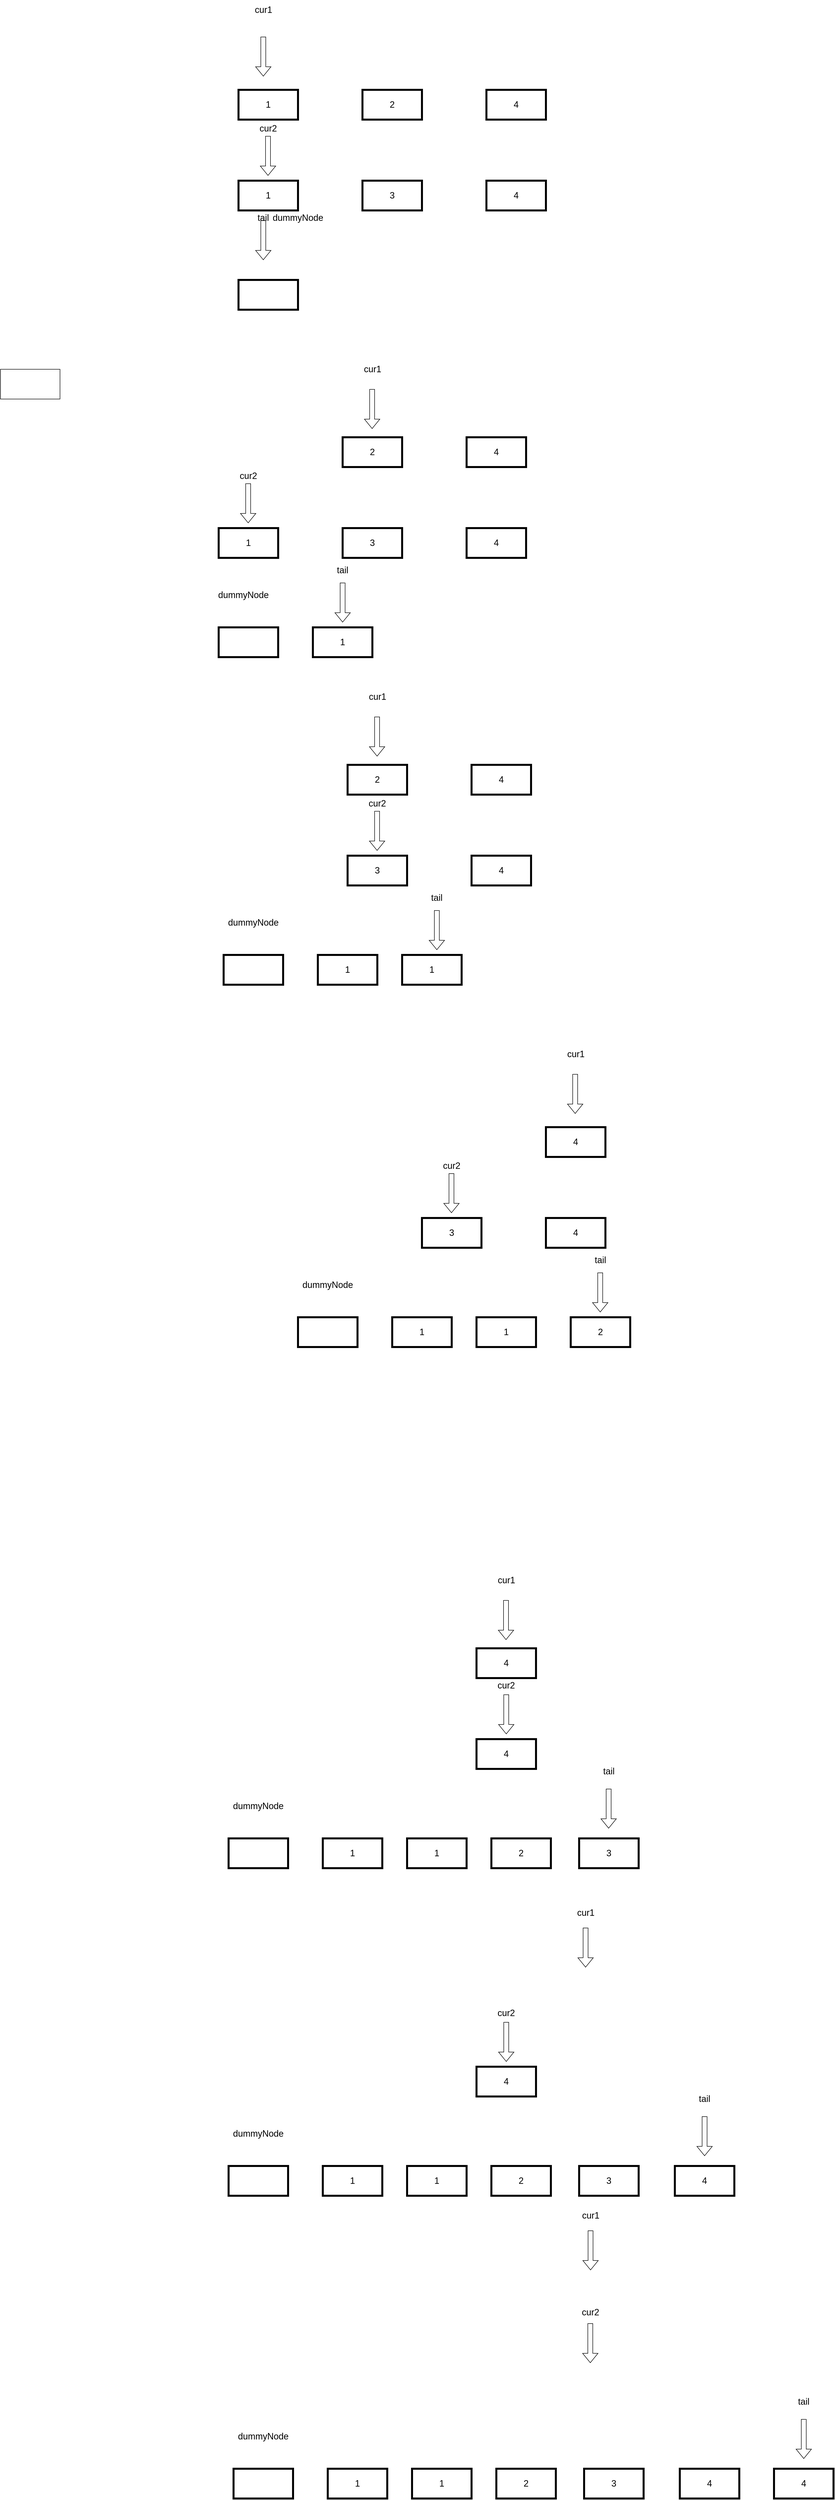 <mxfile version="20.8.16" type="device"><diagram name="第 1 页" id="DmGPangZC_1m4bBD7_BW"><mxGraphModel dx="2245" dy="2037" grid="1" gridSize="10" guides="1" tooltips="1" connect="1" arrows="1" fold="1" page="1" pageScale="1" pageWidth="827" pageHeight="1169" math="0" shadow="0"><root><mxCell id="0"/><mxCell id="1" parent="0"/><mxCell id="u8QXOdit0xn1W-QlgT4M-1" value="&lt;font style=&quot;font-size: 18px;&quot;&gt;1&lt;/font&gt;" style="rounded=0;whiteSpace=wrap;html=1;fillColor=none;strokeWidth=4;" parent="1" vertex="1"><mxGeometry x="210" y="660" width="120" height="60" as="geometry"/></mxCell><mxCell id="u8QXOdit0xn1W-QlgT4M-2" value="&lt;font style=&quot;font-size: 18px;&quot;&gt;2&lt;/font&gt;" style="rounded=0;whiteSpace=wrap;html=1;fillColor=none;strokeWidth=4;" parent="1" vertex="1"><mxGeometry x="270" y="277" width="120" height="60" as="geometry"/></mxCell><mxCell id="u8QXOdit0xn1W-QlgT4M-3" value="&lt;font style=&quot;font-size: 18px;&quot;&gt;4&lt;/font&gt;" style="rounded=0;whiteSpace=wrap;html=1;fillColor=none;strokeWidth=4;" parent="1" vertex="1"><mxGeometry x="520" y="277" width="120" height="60" as="geometry"/></mxCell><mxCell id="u8QXOdit0xn1W-QlgT4M-5" value="&lt;font style=&quot;font-size: 18px;&quot;&gt;1&lt;/font&gt;" style="rounded=0;whiteSpace=wrap;html=1;fillColor=none;strokeWidth=4;" parent="1" vertex="1"><mxGeometry x="20" y="460" width="120" height="60" as="geometry"/></mxCell><mxCell id="u8QXOdit0xn1W-QlgT4M-6" value="&lt;font style=&quot;font-size: 18px;&quot;&gt;3&lt;/font&gt;" style="rounded=0;whiteSpace=wrap;html=1;fillColor=none;strokeWidth=4;" parent="1" vertex="1"><mxGeometry x="270" y="460" width="120" height="60" as="geometry"/></mxCell><mxCell id="u8QXOdit0xn1W-QlgT4M-7" value="&lt;font style=&quot;font-size: 18px;&quot;&gt;4&lt;/font&gt;" style="rounded=0;whiteSpace=wrap;html=1;fillColor=none;strokeWidth=4;" parent="1" vertex="1"><mxGeometry x="520" y="460" width="120" height="60" as="geometry"/></mxCell><mxCell id="u8QXOdit0xn1W-QlgT4M-14" value="" style="shape=flexArrow;endArrow=classic;html=1;rounded=0;fontSize=18;" parent="1" edge="1"><mxGeometry width="50" height="50" relative="1" as="geometry"><mxPoint x="329.5" y="180" as="sourcePoint"/><mxPoint x="329.5" y="260" as="targetPoint"/></mxGeometry></mxCell><mxCell id="u8QXOdit0xn1W-QlgT4M-16" value="cur1" style="text;html=1;align=center;verticalAlign=middle;resizable=0;points=[];autosize=1;strokeColor=none;fillColor=none;fontSize=18;" parent="1" vertex="1"><mxGeometry x="300" y="120" width="60" height="40" as="geometry"/></mxCell><mxCell id="u8QXOdit0xn1W-QlgT4M-17" value="" style="shape=flexArrow;endArrow=classic;html=1;rounded=0;fontSize=18;" parent="1" edge="1"><mxGeometry width="50" height="50" relative="1" as="geometry"><mxPoint x="79.5" y="370" as="sourcePoint"/><mxPoint x="79.5" y="450" as="targetPoint"/></mxGeometry></mxCell><mxCell id="u8QXOdit0xn1W-QlgT4M-18" value="cur2" style="text;strokeColor=none;align=center;fillColor=none;html=1;verticalAlign=middle;whiteSpace=wrap;rounded=0;fontSize=18;" parent="1" vertex="1"><mxGeometry x="50" y="340" width="60" height="30" as="geometry"/></mxCell><mxCell id="u8QXOdit0xn1W-QlgT4M-19" value="" style="rounded=0;whiteSpace=wrap;html=1;fillColor=none;strokeWidth=4;" parent="1" vertex="1"><mxGeometry x="20" y="660" width="120" height="60" as="geometry"/></mxCell><mxCell id="u8QXOdit0xn1W-QlgT4M-25" value="" style="shape=flexArrow;endArrow=classic;html=1;rounded=0;fontSize=18;" parent="1" edge="1"><mxGeometry width="50" height="50" relative="1" as="geometry"><mxPoint x="270" y="570" as="sourcePoint"/><mxPoint x="270" y="650" as="targetPoint"/></mxGeometry></mxCell><mxCell id="u8QXOdit0xn1W-QlgT4M-26" value="tail" style="text;strokeColor=none;align=center;fillColor=none;html=1;verticalAlign=middle;whiteSpace=wrap;rounded=0;fontSize=18;" parent="1" vertex="1"><mxGeometry x="240" y="530" width="60" height="30" as="geometry"/></mxCell><mxCell id="u8QXOdit0xn1W-QlgT4M-63" value="&lt;font style=&quot;font-size: 18px;&quot;&gt;1&lt;/font&gt;" style="rounded=0;whiteSpace=wrap;html=1;fillColor=none;strokeWidth=4;" parent="1" vertex="1"><mxGeometry x="220" y="1320" width="120" height="60" as="geometry"/></mxCell><mxCell id="u8QXOdit0xn1W-QlgT4M-64" value="&lt;font style=&quot;font-size: 18px;&quot;&gt;2&lt;/font&gt;" style="rounded=0;whiteSpace=wrap;html=1;fillColor=none;strokeWidth=4;" parent="1" vertex="1"><mxGeometry x="280" y="937" width="120" height="60" as="geometry"/></mxCell><mxCell id="u8QXOdit0xn1W-QlgT4M-65" value="&lt;font style=&quot;font-size: 18px;&quot;&gt;4&lt;/font&gt;" style="rounded=0;whiteSpace=wrap;html=1;fillColor=none;strokeWidth=4;" parent="1" vertex="1"><mxGeometry x="530" y="937" width="120" height="60" as="geometry"/></mxCell><mxCell id="u8QXOdit0xn1W-QlgT4M-66" value="&lt;font style=&quot;font-size: 18px;&quot;&gt;1&lt;/font&gt;" style="rounded=0;whiteSpace=wrap;html=1;fillColor=none;strokeWidth=4;" parent="1" vertex="1"><mxGeometry x="390" y="1320" width="120" height="60" as="geometry"/></mxCell><mxCell id="u8QXOdit0xn1W-QlgT4M-67" value="&lt;font style=&quot;font-size: 18px;&quot;&gt;3&lt;/font&gt;" style="rounded=0;whiteSpace=wrap;html=1;fillColor=none;strokeWidth=4;" parent="1" vertex="1"><mxGeometry x="280" y="1120" width="120" height="60" as="geometry"/></mxCell><mxCell id="u8QXOdit0xn1W-QlgT4M-68" value="&lt;font style=&quot;font-size: 18px;&quot;&gt;4&lt;/font&gt;" style="rounded=0;whiteSpace=wrap;html=1;fillColor=none;strokeWidth=4;" parent="1" vertex="1"><mxGeometry x="530" y="1120" width="120" height="60" as="geometry"/></mxCell><mxCell id="u8QXOdit0xn1W-QlgT4M-69" value="" style="shape=flexArrow;endArrow=classic;html=1;rounded=0;fontSize=18;" parent="1" edge="1"><mxGeometry width="50" height="50" relative="1" as="geometry"><mxPoint x="339.5" y="840" as="sourcePoint"/><mxPoint x="339.5" y="920" as="targetPoint"/></mxGeometry></mxCell><mxCell id="u8QXOdit0xn1W-QlgT4M-70" value="cur1" style="text;html=1;align=center;verticalAlign=middle;resizable=0;points=[];autosize=1;strokeColor=none;fillColor=none;fontSize=18;" parent="1" vertex="1"><mxGeometry x="310" y="780" width="60" height="40" as="geometry"/></mxCell><mxCell id="u8QXOdit0xn1W-QlgT4M-71" value="" style="shape=flexArrow;endArrow=classic;html=1;rounded=0;fontSize=18;" parent="1" edge="1"><mxGeometry width="50" height="50" relative="1" as="geometry"><mxPoint x="339.5" y="1030" as="sourcePoint"/><mxPoint x="339.5" y="1110" as="targetPoint"/></mxGeometry></mxCell><mxCell id="u8QXOdit0xn1W-QlgT4M-72" value="cur2" style="text;strokeColor=none;align=center;fillColor=none;html=1;verticalAlign=middle;whiteSpace=wrap;rounded=0;fontSize=18;" parent="1" vertex="1"><mxGeometry x="310" y="1000" width="60" height="30" as="geometry"/></mxCell><mxCell id="u8QXOdit0xn1W-QlgT4M-73" value="" style="rounded=0;whiteSpace=wrap;html=1;fillColor=none;strokeWidth=4;" parent="1" vertex="1"><mxGeometry x="30" y="1320" width="120" height="60" as="geometry"/></mxCell><mxCell id="u8QXOdit0xn1W-QlgT4M-74" value="" style="shape=flexArrow;endArrow=classic;html=1;rounded=0;fontSize=18;" parent="1" edge="1"><mxGeometry width="50" height="50" relative="1" as="geometry"><mxPoint x="460" y="1230" as="sourcePoint"/><mxPoint x="460" y="1310" as="targetPoint"/></mxGeometry></mxCell><mxCell id="u8QXOdit0xn1W-QlgT4M-75" value="tail" style="text;strokeColor=none;align=center;fillColor=none;html=1;verticalAlign=middle;whiteSpace=wrap;rounded=0;fontSize=18;" parent="1" vertex="1"><mxGeometry x="430" y="1190" width="60" height="30" as="geometry"/></mxCell><mxCell id="u8QXOdit0xn1W-QlgT4M-76" value="&lt;font style=&quot;font-size: 18px;&quot;&gt;1&lt;/font&gt;" style="rounded=0;whiteSpace=wrap;html=1;fillColor=none;strokeWidth=4;" parent="1" vertex="1"><mxGeometry x="230" y="3100" width="120" height="60" as="geometry"/></mxCell><mxCell id="u8QXOdit0xn1W-QlgT4M-77" value="&lt;font style=&quot;font-size: 18px;&quot;&gt;2&lt;/font&gt;" style="rounded=0;whiteSpace=wrap;html=1;fillColor=none;strokeWidth=4;" parent="1" vertex="1"><mxGeometry x="570" y="3100" width="120" height="60" as="geometry"/></mxCell><mxCell id="u8QXOdit0xn1W-QlgT4M-78" value="&lt;font style=&quot;font-size: 18px;&quot;&gt;4&lt;/font&gt;" style="rounded=0;whiteSpace=wrap;html=1;fillColor=none;strokeWidth=4;" parent="1" vertex="1"><mxGeometry x="540" y="2717" width="120" height="60" as="geometry"/></mxCell><mxCell id="u8QXOdit0xn1W-QlgT4M-79" value="&lt;font style=&quot;font-size: 18px;&quot;&gt;1&lt;/font&gt;" style="rounded=0;whiteSpace=wrap;html=1;fillColor=none;strokeWidth=4;" parent="1" vertex="1"><mxGeometry x="400" y="3100" width="120" height="60" as="geometry"/></mxCell><mxCell id="u8QXOdit0xn1W-QlgT4M-80" value="&lt;font style=&quot;font-size: 18px;&quot;&gt;3&lt;/font&gt;" style="rounded=0;whiteSpace=wrap;html=1;fillColor=none;strokeWidth=4;" parent="1" vertex="1"><mxGeometry x="747" y="3100" width="120" height="60" as="geometry"/></mxCell><mxCell id="u8QXOdit0xn1W-QlgT4M-81" value="&lt;font style=&quot;font-size: 18px;&quot;&gt;4&lt;/font&gt;" style="rounded=0;whiteSpace=wrap;html=1;fillColor=none;strokeWidth=4;" parent="1" vertex="1"><mxGeometry x="540" y="2900" width="120" height="60" as="geometry"/></mxCell><mxCell id="u8QXOdit0xn1W-QlgT4M-82" value="" style="shape=flexArrow;endArrow=classic;html=1;rounded=0;fontSize=18;" parent="1" edge="1"><mxGeometry width="50" height="50" relative="1" as="geometry"><mxPoint x="599.5" y="2620" as="sourcePoint"/><mxPoint x="599.5" y="2700" as="targetPoint"/></mxGeometry></mxCell><mxCell id="u8QXOdit0xn1W-QlgT4M-83" value="cur1" style="text;html=1;align=center;verticalAlign=middle;resizable=0;points=[];autosize=1;strokeColor=none;fillColor=none;fontSize=18;" parent="1" vertex="1"><mxGeometry x="570" y="2560" width="60" height="40" as="geometry"/></mxCell><mxCell id="u8QXOdit0xn1W-QlgT4M-84" value="" style="shape=flexArrow;endArrow=classic;html=1;rounded=0;fontSize=18;" parent="1" edge="1"><mxGeometry width="50" height="50" relative="1" as="geometry"><mxPoint x="600" y="2810" as="sourcePoint"/><mxPoint x="600" y="2890" as="targetPoint"/></mxGeometry></mxCell><mxCell id="u8QXOdit0xn1W-QlgT4M-85" value="cur2" style="text;strokeColor=none;align=center;fillColor=none;html=1;verticalAlign=middle;whiteSpace=wrap;rounded=0;fontSize=18;" parent="1" vertex="1"><mxGeometry x="570" y="2777" width="60" height="30" as="geometry"/></mxCell><mxCell id="u8QXOdit0xn1W-QlgT4M-86" value="" style="rounded=0;whiteSpace=wrap;html=1;fillColor=none;strokeWidth=4;" parent="1" vertex="1"><mxGeometry x="40" y="3100" width="120" height="60" as="geometry"/></mxCell><mxCell id="u8QXOdit0xn1W-QlgT4M-87" value="" style="shape=flexArrow;endArrow=classic;html=1;rounded=0;fontSize=18;" parent="1" edge="1"><mxGeometry width="50" height="50" relative="1" as="geometry"><mxPoint x="806.5" y="3000" as="sourcePoint"/><mxPoint x="806.5" y="3080" as="targetPoint"/></mxGeometry></mxCell><mxCell id="u8QXOdit0xn1W-QlgT4M-88" value="tail" style="text;strokeColor=none;align=center;fillColor=none;html=1;verticalAlign=middle;whiteSpace=wrap;rounded=0;fontSize=18;" parent="1" vertex="1"><mxGeometry x="777" y="2950" width="60" height="30" as="geometry"/></mxCell><mxCell id="u8QXOdit0xn1W-QlgT4M-90" value="dummyNode" style="text;strokeColor=none;align=center;fillColor=none;html=1;verticalAlign=middle;whiteSpace=wrap;rounded=0;fontSize=18;" parent="1" vertex="1"><mxGeometry x="40" y="580" width="60" height="30" as="geometry"/></mxCell><mxCell id="u8QXOdit0xn1W-QlgT4M-91" value="dummyNode" style="text;strokeColor=none;align=center;fillColor=none;html=1;verticalAlign=middle;whiteSpace=wrap;rounded=0;fontSize=18;" parent="1" vertex="1"><mxGeometry x="60" y="1240" width="60" height="30" as="geometry"/></mxCell><mxCell id="u8QXOdit0xn1W-QlgT4M-92" value="dummyNode" style="text;strokeColor=none;align=center;fillColor=none;html=1;verticalAlign=middle;whiteSpace=wrap;rounded=0;fontSize=18;" parent="1" vertex="1"><mxGeometry x="70" y="3020" width="60" height="30" as="geometry"/></mxCell><mxCell id="u8QXOdit0xn1W-QlgT4M-93" value="&lt;font style=&quot;font-size: 18px;&quot;&gt;1&lt;/font&gt;" style="rounded=0;whiteSpace=wrap;html=1;fillColor=none;strokeWidth=4;" parent="1" vertex="1"><mxGeometry x="230" y="3760" width="120" height="60" as="geometry"/></mxCell><mxCell id="u8QXOdit0xn1W-QlgT4M-94" value="&lt;font style=&quot;font-size: 18px;&quot;&gt;2&lt;/font&gt;" style="rounded=0;whiteSpace=wrap;html=1;fillColor=none;strokeWidth=4;" parent="1" vertex="1"><mxGeometry x="570" y="3760" width="120" height="60" as="geometry"/></mxCell><mxCell id="u8QXOdit0xn1W-QlgT4M-95" value="&lt;font style=&quot;font-size: 18px;&quot;&gt;4&lt;/font&gt;" style="rounded=0;whiteSpace=wrap;html=1;fillColor=none;strokeWidth=4;" parent="1" vertex="1"><mxGeometry x="940" y="3760" width="120" height="60" as="geometry"/></mxCell><mxCell id="u8QXOdit0xn1W-QlgT4M-96" value="&lt;font style=&quot;font-size: 18px;&quot;&gt;1&lt;/font&gt;" style="rounded=0;whiteSpace=wrap;html=1;fillColor=none;strokeWidth=4;" parent="1" vertex="1"><mxGeometry x="400" y="3760" width="120" height="60" as="geometry"/></mxCell><mxCell id="u8QXOdit0xn1W-QlgT4M-97" value="&lt;font style=&quot;font-size: 18px;&quot;&gt;3&lt;/font&gt;" style="rounded=0;whiteSpace=wrap;html=1;fillColor=none;strokeWidth=4;" parent="1" vertex="1"><mxGeometry x="747" y="3760" width="120" height="60" as="geometry"/></mxCell><mxCell id="u8QXOdit0xn1W-QlgT4M-98" value="&lt;font style=&quot;font-size: 18px;&quot;&gt;4&lt;/font&gt;" style="rounded=0;whiteSpace=wrap;html=1;fillColor=none;strokeWidth=4;" parent="1" vertex="1"><mxGeometry x="540" y="3560" width="120" height="60" as="geometry"/></mxCell><mxCell id="u8QXOdit0xn1W-QlgT4M-99" value="" style="shape=flexArrow;endArrow=classic;html=1;rounded=0;fontSize=18;" parent="1" edge="1"><mxGeometry width="50" height="50" relative="1" as="geometry"><mxPoint x="760" y="3280" as="sourcePoint"/><mxPoint x="760" y="3360" as="targetPoint"/></mxGeometry></mxCell><mxCell id="u8QXOdit0xn1W-QlgT4M-100" value="cur1" style="text;html=1;align=center;verticalAlign=middle;resizable=0;points=[];autosize=1;strokeColor=none;fillColor=none;fontSize=18;" parent="1" vertex="1"><mxGeometry x="730" y="3230" width="60" height="40" as="geometry"/></mxCell><mxCell id="u8QXOdit0xn1W-QlgT4M-101" value="" style="shape=flexArrow;endArrow=classic;html=1;rounded=0;fontSize=18;" parent="1" edge="1"><mxGeometry width="50" height="50" relative="1" as="geometry"><mxPoint x="600" y="3470" as="sourcePoint"/><mxPoint x="600" y="3550" as="targetPoint"/></mxGeometry></mxCell><mxCell id="u8QXOdit0xn1W-QlgT4M-102" value="cur2" style="text;strokeColor=none;align=center;fillColor=none;html=1;verticalAlign=middle;whiteSpace=wrap;rounded=0;fontSize=18;" parent="1" vertex="1"><mxGeometry x="570" y="3437" width="60" height="30" as="geometry"/></mxCell><mxCell id="u8QXOdit0xn1W-QlgT4M-103" value="" style="rounded=0;whiteSpace=wrap;html=1;fillColor=none;strokeWidth=4;" parent="1" vertex="1"><mxGeometry x="40" y="3760" width="120" height="60" as="geometry"/></mxCell><mxCell id="u8QXOdit0xn1W-QlgT4M-104" value="" style="shape=flexArrow;endArrow=classic;html=1;rounded=0;fontSize=18;" parent="1" edge="1"><mxGeometry width="50" height="50" relative="1" as="geometry"><mxPoint x="1000" y="3660" as="sourcePoint"/><mxPoint x="1000" y="3740" as="targetPoint"/></mxGeometry></mxCell><mxCell id="u8QXOdit0xn1W-QlgT4M-105" value="tail" style="text;strokeColor=none;align=center;fillColor=none;html=1;verticalAlign=middle;whiteSpace=wrap;rounded=0;fontSize=18;" parent="1" vertex="1"><mxGeometry x="970" y="3610" width="60" height="30" as="geometry"/></mxCell><mxCell id="u8QXOdit0xn1W-QlgT4M-106" value="dummyNode" style="text;strokeColor=none;align=center;fillColor=none;html=1;verticalAlign=middle;whiteSpace=wrap;rounded=0;fontSize=18;" parent="1" vertex="1"><mxGeometry x="70" y="3680" width="60" height="30" as="geometry"/></mxCell><mxCell id="u8QXOdit0xn1W-QlgT4M-107" value="&lt;font style=&quot;font-size: 18px;&quot;&gt;1&lt;/font&gt;" style="rounded=0;whiteSpace=wrap;html=1;fillColor=none;strokeWidth=4;" parent="1" vertex="1"><mxGeometry x="240" y="4370" width="120" height="60" as="geometry"/></mxCell><mxCell id="u8QXOdit0xn1W-QlgT4M-108" value="&lt;font style=&quot;font-size: 18px;&quot;&gt;2&lt;/font&gt;" style="rounded=0;whiteSpace=wrap;html=1;fillColor=none;strokeWidth=4;" parent="1" vertex="1"><mxGeometry x="580" y="4370" width="120" height="60" as="geometry"/></mxCell><mxCell id="u8QXOdit0xn1W-QlgT4M-109" value="&lt;font style=&quot;font-size: 18px;&quot;&gt;4&lt;/font&gt;" style="rounded=0;whiteSpace=wrap;html=1;fillColor=none;strokeWidth=4;" parent="1" vertex="1"><mxGeometry x="950" y="4370" width="120" height="60" as="geometry"/></mxCell><mxCell id="u8QXOdit0xn1W-QlgT4M-110" value="&lt;font style=&quot;font-size: 18px;&quot;&gt;1&lt;/font&gt;" style="rounded=0;whiteSpace=wrap;html=1;fillColor=none;strokeWidth=4;" parent="1" vertex="1"><mxGeometry x="410" y="4370" width="120" height="60" as="geometry"/></mxCell><mxCell id="u8QXOdit0xn1W-QlgT4M-111" value="&lt;font style=&quot;font-size: 18px;&quot;&gt;3&lt;/font&gt;" style="rounded=0;whiteSpace=wrap;html=1;fillColor=none;strokeWidth=4;" parent="1" vertex="1"><mxGeometry x="757" y="4370" width="120" height="60" as="geometry"/></mxCell><mxCell id="u8QXOdit0xn1W-QlgT4M-112" value="&lt;font style=&quot;font-size: 18px;&quot;&gt;4&lt;/font&gt;" style="rounded=0;whiteSpace=wrap;html=1;fillColor=none;strokeWidth=4;" parent="1" vertex="1"><mxGeometry x="1140" y="4370" width="120" height="60" as="geometry"/></mxCell><mxCell id="u8QXOdit0xn1W-QlgT4M-113" value="" style="shape=flexArrow;endArrow=classic;html=1;rounded=0;fontSize=18;" parent="1" edge="1"><mxGeometry width="50" height="50" relative="1" as="geometry"><mxPoint x="770" y="3890" as="sourcePoint"/><mxPoint x="770" y="3970" as="targetPoint"/></mxGeometry></mxCell><mxCell id="u8QXOdit0xn1W-QlgT4M-114" value="cur1" style="text;html=1;align=center;verticalAlign=middle;resizable=0;points=[];autosize=1;strokeColor=none;fillColor=none;fontSize=18;" parent="1" vertex="1"><mxGeometry x="740" y="3840" width="60" height="40" as="geometry"/></mxCell><mxCell id="u8QXOdit0xn1W-QlgT4M-115" value="" style="shape=flexArrow;endArrow=classic;html=1;rounded=0;fontSize=18;" parent="1" edge="1"><mxGeometry width="50" height="50" relative="1" as="geometry"><mxPoint x="769.5" y="4077" as="sourcePoint"/><mxPoint x="769.5" y="4157" as="targetPoint"/></mxGeometry></mxCell><mxCell id="u8QXOdit0xn1W-QlgT4M-116" value="cur2" style="text;strokeColor=none;align=center;fillColor=none;html=1;verticalAlign=middle;whiteSpace=wrap;rounded=0;fontSize=18;" parent="1" vertex="1"><mxGeometry x="740" y="4040" width="60" height="30" as="geometry"/></mxCell><mxCell id="u8QXOdit0xn1W-QlgT4M-117" value="" style="rounded=0;whiteSpace=wrap;html=1;fillColor=none;strokeWidth=4;" parent="1" vertex="1"><mxGeometry x="50" y="4370" width="120" height="60" as="geometry"/></mxCell><mxCell id="u8QXOdit0xn1W-QlgT4M-118" value="" style="shape=flexArrow;endArrow=classic;html=1;rounded=0;fontSize=18;" parent="1" edge="1"><mxGeometry width="50" height="50" relative="1" as="geometry"><mxPoint x="1200" y="4270" as="sourcePoint"/><mxPoint x="1200" y="4350" as="targetPoint"/></mxGeometry></mxCell><mxCell id="u8QXOdit0xn1W-QlgT4M-119" value="tail" style="text;strokeColor=none;align=center;fillColor=none;html=1;verticalAlign=middle;whiteSpace=wrap;rounded=0;fontSize=18;" parent="1" vertex="1"><mxGeometry x="1170" y="4220" width="60" height="30" as="geometry"/></mxCell><mxCell id="u8QXOdit0xn1W-QlgT4M-120" value="dummyNode" style="text;strokeColor=none;align=center;fillColor=none;html=1;verticalAlign=middle;whiteSpace=wrap;rounded=0;fontSize=18;" parent="1" vertex="1"><mxGeometry x="80" y="4290" width="60" height="30" as="geometry"/></mxCell><mxCell id="u8QXOdit0xn1W-QlgT4M-122" value="&lt;font style=&quot;font-size: 18px;&quot;&gt;1&lt;/font&gt;" style="rounded=0;whiteSpace=wrap;html=1;fillColor=none;strokeWidth=4;" parent="1" vertex="1"><mxGeometry x="370" y="2050" width="120" height="60" as="geometry"/></mxCell><mxCell id="u8QXOdit0xn1W-QlgT4M-123" value="&lt;font style=&quot;font-size: 18px;&quot;&gt;2&lt;/font&gt;" style="rounded=0;whiteSpace=wrap;html=1;fillColor=none;strokeWidth=4;" parent="1" vertex="1"><mxGeometry x="730" y="2050" width="120" height="60" as="geometry"/></mxCell><mxCell id="u8QXOdit0xn1W-QlgT4M-124" value="&lt;font style=&quot;font-size: 18px;&quot;&gt;4&lt;/font&gt;" style="rounded=0;whiteSpace=wrap;html=1;fillColor=none;strokeWidth=4;" parent="1" vertex="1"><mxGeometry x="680" y="1667" width="120" height="60" as="geometry"/></mxCell><mxCell id="u8QXOdit0xn1W-QlgT4M-125" value="&lt;font style=&quot;font-size: 18px;&quot;&gt;1&lt;/font&gt;" style="rounded=0;whiteSpace=wrap;html=1;fillColor=none;strokeWidth=4;" parent="1" vertex="1"><mxGeometry x="540" y="2050" width="120" height="60" as="geometry"/></mxCell><mxCell id="u8QXOdit0xn1W-QlgT4M-126" value="&lt;font style=&quot;font-size: 18px;&quot;&gt;3&lt;/font&gt;" style="rounded=0;whiteSpace=wrap;html=1;fillColor=none;strokeWidth=4;" parent="1" vertex="1"><mxGeometry x="430" y="1850" width="120" height="60" as="geometry"/></mxCell><mxCell id="u8QXOdit0xn1W-QlgT4M-127" value="&lt;font style=&quot;font-size: 18px;&quot;&gt;4&lt;/font&gt;" style="rounded=0;whiteSpace=wrap;html=1;fillColor=none;strokeWidth=4;" parent="1" vertex="1"><mxGeometry x="680" y="1850" width="120" height="60" as="geometry"/></mxCell><mxCell id="u8QXOdit0xn1W-QlgT4M-128" value="" style="shape=flexArrow;endArrow=classic;html=1;rounded=0;fontSize=18;" parent="1" edge="1"><mxGeometry width="50" height="50" relative="1" as="geometry"><mxPoint x="739" y="1560" as="sourcePoint"/><mxPoint x="739" y="1640" as="targetPoint"/></mxGeometry></mxCell><mxCell id="u8QXOdit0xn1W-QlgT4M-129" value="cur1" style="text;html=1;align=center;verticalAlign=middle;resizable=0;points=[];autosize=1;strokeColor=none;fillColor=none;fontSize=18;" parent="1" vertex="1"><mxGeometry x="710" y="1500" width="60" height="40" as="geometry"/></mxCell><mxCell id="u8QXOdit0xn1W-QlgT4M-130" value="" style="shape=flexArrow;endArrow=classic;html=1;rounded=0;fontSize=18;" parent="1" edge="1"><mxGeometry width="50" height="50" relative="1" as="geometry"><mxPoint x="489.5" y="1760" as="sourcePoint"/><mxPoint x="489.5" y="1840" as="targetPoint"/></mxGeometry></mxCell><mxCell id="u8QXOdit0xn1W-QlgT4M-131" value="cur2" style="text;strokeColor=none;align=center;fillColor=none;html=1;verticalAlign=middle;whiteSpace=wrap;rounded=0;fontSize=18;" parent="1" vertex="1"><mxGeometry x="460" y="1730" width="60" height="30" as="geometry"/></mxCell><mxCell id="u8QXOdit0xn1W-QlgT4M-132" value="" style="rounded=0;whiteSpace=wrap;html=1;fillColor=none;strokeWidth=4;" parent="1" vertex="1"><mxGeometry x="180" y="2050" width="120" height="60" as="geometry"/></mxCell><mxCell id="u8QXOdit0xn1W-QlgT4M-133" value="" style="shape=flexArrow;endArrow=classic;html=1;rounded=0;fontSize=18;" parent="1" edge="1"><mxGeometry width="50" height="50" relative="1" as="geometry"><mxPoint x="789.5" y="1960" as="sourcePoint"/><mxPoint x="789.5" y="2040" as="targetPoint"/></mxGeometry></mxCell><mxCell id="u8QXOdit0xn1W-QlgT4M-134" value="tail" style="text;strokeColor=none;align=center;fillColor=none;html=1;verticalAlign=middle;whiteSpace=wrap;rounded=0;fontSize=18;" parent="1" vertex="1"><mxGeometry x="760" y="1920" width="60" height="30" as="geometry"/></mxCell><mxCell id="u8QXOdit0xn1W-QlgT4M-135" value="dummyNode" style="text;strokeColor=none;align=center;fillColor=none;html=1;verticalAlign=middle;whiteSpace=wrap;rounded=0;fontSize=18;" parent="1" vertex="1"><mxGeometry x="210" y="1970" width="60" height="30" as="geometry"/></mxCell><mxCell id="IpCbzZcHEqulpl-SaALA-2" value="" style="whiteSpace=wrap;html=1;" vertex="1" parent="1"><mxGeometry x="-420" y="140" width="120" height="60" as="geometry"/></mxCell><mxCell id="IpCbzZcHEqulpl-SaALA-3" value="&lt;font style=&quot;font-size: 18px;&quot;&gt;1&lt;/font&gt;" style="rounded=0;whiteSpace=wrap;html=1;fillColor=none;strokeWidth=4;" vertex="1" parent="1"><mxGeometry x="60" y="-423" width="120" height="60" as="geometry"/></mxCell><mxCell id="IpCbzZcHEqulpl-SaALA-4" value="&lt;font style=&quot;font-size: 18px;&quot;&gt;2&lt;/font&gt;" style="rounded=0;whiteSpace=wrap;html=1;fillColor=none;strokeWidth=4;" vertex="1" parent="1"><mxGeometry x="310" y="-423" width="120" height="60" as="geometry"/></mxCell><mxCell id="IpCbzZcHEqulpl-SaALA-5" value="&lt;font style=&quot;font-size: 18px;&quot;&gt;4&lt;/font&gt;" style="rounded=0;whiteSpace=wrap;html=1;fillColor=none;strokeWidth=4;" vertex="1" parent="1"><mxGeometry x="560" y="-423" width="120" height="60" as="geometry"/></mxCell><mxCell id="IpCbzZcHEqulpl-SaALA-6" value="&lt;font style=&quot;font-size: 18px;&quot;&gt;1&lt;/font&gt;" style="rounded=0;whiteSpace=wrap;html=1;fillColor=none;strokeWidth=4;" vertex="1" parent="1"><mxGeometry x="60" y="-240" width="120" height="60" as="geometry"/></mxCell><mxCell id="IpCbzZcHEqulpl-SaALA-7" value="&lt;font style=&quot;font-size: 18px;&quot;&gt;3&lt;/font&gt;" style="rounded=0;whiteSpace=wrap;html=1;fillColor=none;strokeWidth=4;" vertex="1" parent="1"><mxGeometry x="310" y="-240" width="120" height="60" as="geometry"/></mxCell><mxCell id="IpCbzZcHEqulpl-SaALA-8" value="&lt;font style=&quot;font-size: 18px;&quot;&gt;4&lt;/font&gt;" style="rounded=0;whiteSpace=wrap;html=1;fillColor=none;strokeWidth=4;" vertex="1" parent="1"><mxGeometry x="560" y="-240" width="120" height="60" as="geometry"/></mxCell><mxCell id="IpCbzZcHEqulpl-SaALA-9" value="" style="shape=flexArrow;endArrow=classic;html=1;rounded=0;fontSize=18;" edge="1" parent="1"><mxGeometry width="50" height="50" relative="1" as="geometry"><mxPoint x="110" y="-530" as="sourcePoint"/><mxPoint x="110" y="-450" as="targetPoint"/></mxGeometry></mxCell><mxCell id="IpCbzZcHEqulpl-SaALA-10" value="cur1" style="text;html=1;align=center;verticalAlign=middle;resizable=0;points=[];autosize=1;strokeColor=none;fillColor=none;fontSize=18;" vertex="1" parent="1"><mxGeometry x="80" y="-604" width="60" height="40" as="geometry"/></mxCell><mxCell id="IpCbzZcHEqulpl-SaALA-11" value="" style="shape=flexArrow;endArrow=classic;html=1;rounded=0;fontSize=18;" edge="1" parent="1"><mxGeometry width="50" height="50" relative="1" as="geometry"><mxPoint x="119.5" y="-330" as="sourcePoint"/><mxPoint x="119.5" y="-250" as="targetPoint"/></mxGeometry></mxCell><mxCell id="IpCbzZcHEqulpl-SaALA-12" value="cur2" style="text;strokeColor=none;align=center;fillColor=none;html=1;verticalAlign=middle;whiteSpace=wrap;rounded=0;fontSize=18;" vertex="1" parent="1"><mxGeometry x="90" y="-360" width="60" height="30" as="geometry"/></mxCell><mxCell id="IpCbzZcHEqulpl-SaALA-13" value="" style="rounded=0;whiteSpace=wrap;html=1;fillColor=none;strokeWidth=4;" vertex="1" parent="1"><mxGeometry x="60" y="-40" width="120" height="60" as="geometry"/></mxCell><mxCell id="IpCbzZcHEqulpl-SaALA-14" value="" style="shape=flexArrow;endArrow=classic;html=1;rounded=0;fontSize=18;" edge="1" parent="1"><mxGeometry width="50" height="50" relative="1" as="geometry"><mxPoint x="110" y="-160" as="sourcePoint"/><mxPoint x="110" y="-80" as="targetPoint"/></mxGeometry></mxCell><mxCell id="IpCbzZcHEqulpl-SaALA-15" value="tail" style="text;strokeColor=none;align=center;fillColor=none;html=1;verticalAlign=middle;whiteSpace=wrap;rounded=0;fontSize=18;" vertex="1" parent="1"><mxGeometry x="80" y="-180" width="60" height="30" as="geometry"/></mxCell><mxCell id="IpCbzZcHEqulpl-SaALA-16" value="dummyNode" style="text;strokeColor=none;align=center;fillColor=none;html=1;verticalAlign=middle;whiteSpace=wrap;rounded=0;fontSize=18;" vertex="1" parent="1"><mxGeometry x="150" y="-180" width="60" height="30" as="geometry"/></mxCell></root></mxGraphModel></diagram></mxfile>